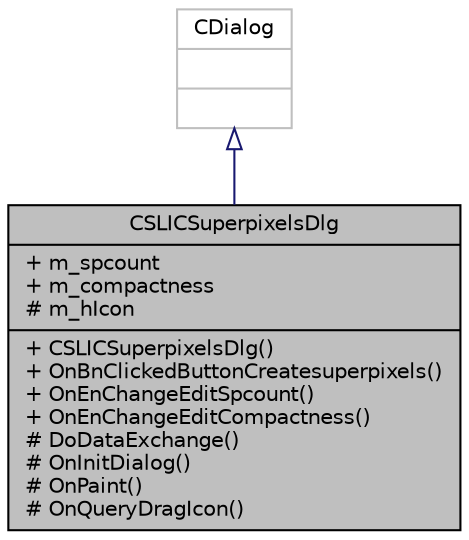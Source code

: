 digraph "CSLICSuperpixelsDlg"
{
  edge [fontname="Helvetica",fontsize="10",labelfontname="Helvetica",labelfontsize="10"];
  node [fontname="Helvetica",fontsize="10",shape=record];
  Node1 [label="{CSLICSuperpixelsDlg\n|+ m_spcount\l+ m_compactness\l# m_hIcon\l|+ CSLICSuperpixelsDlg()\l+ OnBnClickedButtonCreatesuperpixels()\l+ OnEnChangeEditSpcount()\l+ OnEnChangeEditCompactness()\l# DoDataExchange()\l# OnInitDialog()\l# OnPaint()\l# OnQueryDragIcon()\l}",height=0.2,width=0.4,color="black", fillcolor="grey75", style="filled", fontcolor="black"];
  Node2 -> Node1 [dir="back",color="midnightblue",fontsize="10",style="solid",arrowtail="onormal",fontname="Helvetica"];
  Node2 [label="{CDialog\n||}",height=0.2,width=0.4,color="grey75", fillcolor="white", style="filled"];
}
